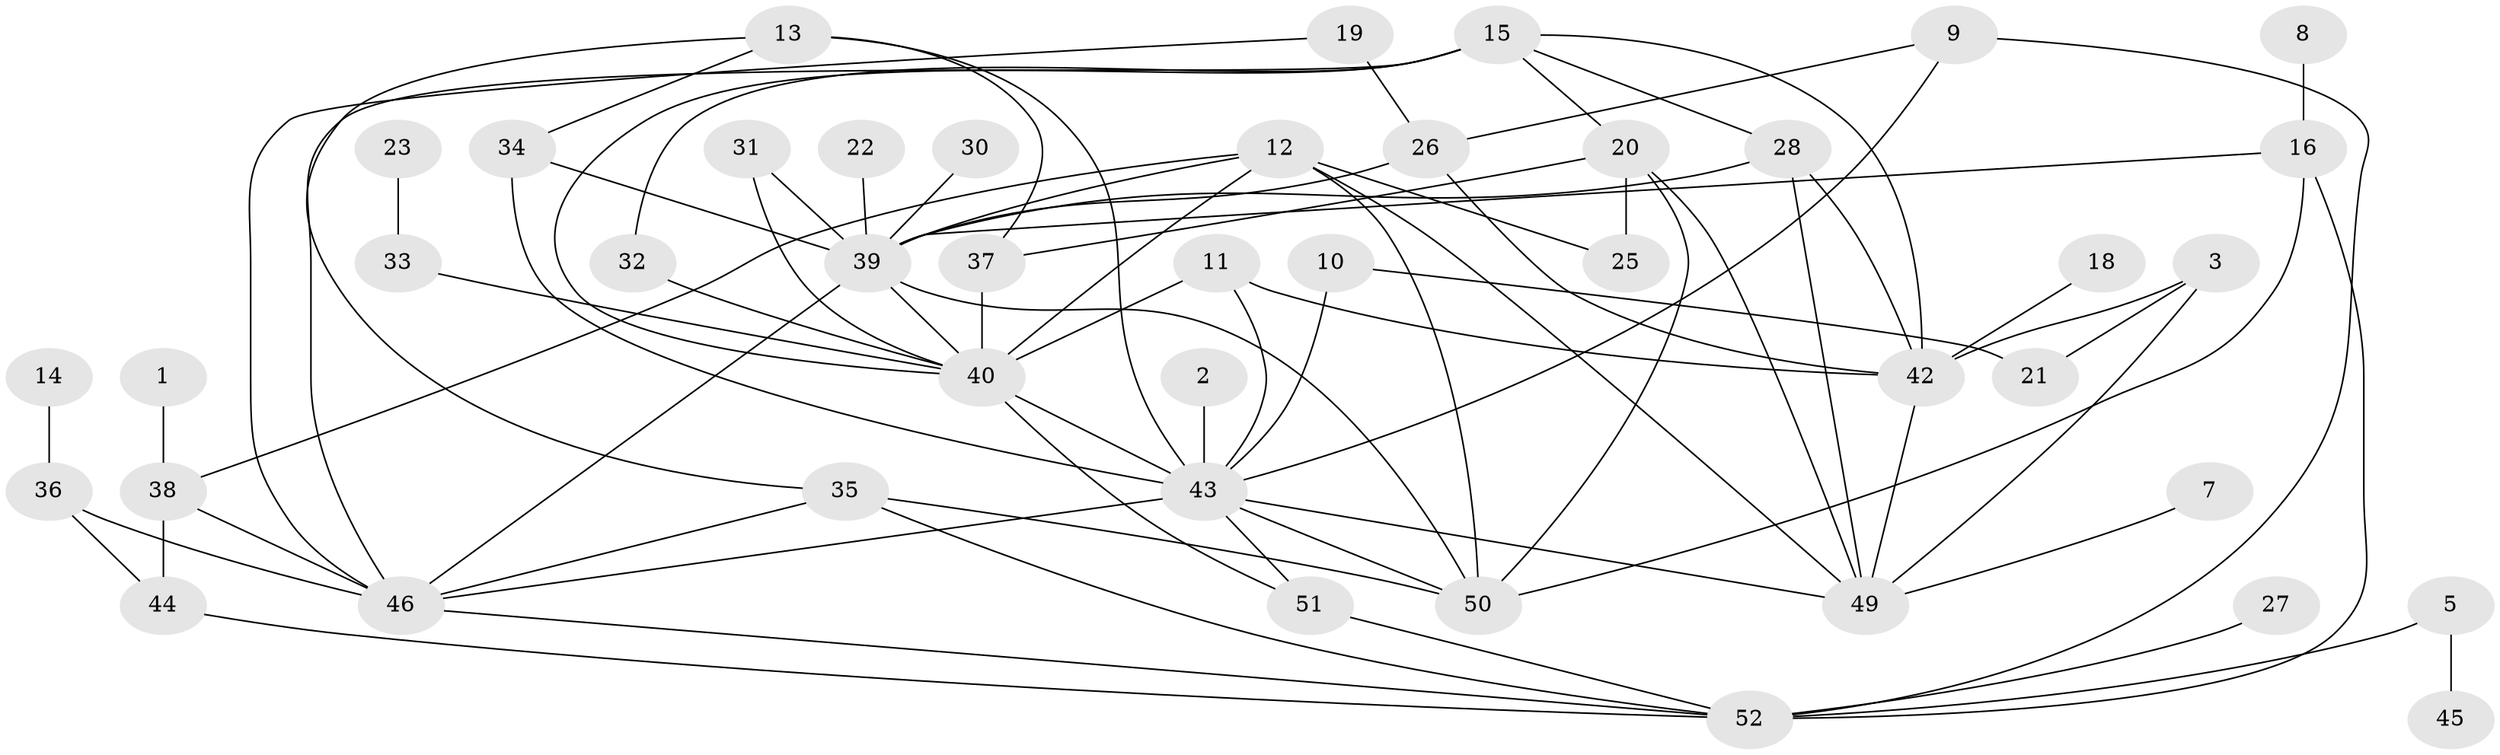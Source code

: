 // original degree distribution, {1: 0.20192307692307693, 2: 0.2403846153846154, 5: 0.07692307692307693, 3: 0.23076923076923078, 0: 0.057692307692307696, 4: 0.16346153846153846, 7: 0.028846153846153848}
// Generated by graph-tools (version 1.1) at 2025/25/03/09/25 03:25:21]
// undirected, 44 vertices, 80 edges
graph export_dot {
graph [start="1"]
  node [color=gray90,style=filled];
  1;
  2;
  3;
  5;
  7;
  8;
  9;
  10;
  11;
  12;
  13;
  14;
  15;
  16;
  18;
  19;
  20;
  21;
  22;
  23;
  25;
  26;
  27;
  28;
  30;
  31;
  32;
  33;
  34;
  35;
  36;
  37;
  38;
  39;
  40;
  42;
  43;
  44;
  45;
  46;
  49;
  50;
  51;
  52;
  1 -- 38 [weight=1.0];
  2 -- 43 [weight=1.0];
  3 -- 21 [weight=1.0];
  3 -- 42 [weight=1.0];
  3 -- 49 [weight=1.0];
  5 -- 45 [weight=1.0];
  5 -- 52 [weight=2.0];
  7 -- 49 [weight=1.0];
  8 -- 16 [weight=1.0];
  9 -- 26 [weight=1.0];
  9 -- 43 [weight=1.0];
  9 -- 52 [weight=1.0];
  10 -- 21 [weight=1.0];
  10 -- 43 [weight=1.0];
  11 -- 40 [weight=1.0];
  11 -- 42 [weight=1.0];
  11 -- 43 [weight=1.0];
  12 -- 25 [weight=1.0];
  12 -- 38 [weight=1.0];
  12 -- 39 [weight=1.0];
  12 -- 40 [weight=1.0];
  12 -- 49 [weight=1.0];
  12 -- 50 [weight=1.0];
  13 -- 34 [weight=1.0];
  13 -- 35 [weight=1.0];
  13 -- 37 [weight=1.0];
  13 -- 43 [weight=1.0];
  14 -- 36 [weight=1.0];
  15 -- 20 [weight=1.0];
  15 -- 28 [weight=1.0];
  15 -- 32 [weight=1.0];
  15 -- 40 [weight=1.0];
  15 -- 42 [weight=1.0];
  15 -- 46 [weight=1.0];
  16 -- 39 [weight=1.0];
  16 -- 50 [weight=1.0];
  16 -- 52 [weight=1.0];
  18 -- 42 [weight=1.0];
  19 -- 26 [weight=1.0];
  19 -- 46 [weight=1.0];
  20 -- 25 [weight=1.0];
  20 -- 37 [weight=1.0];
  20 -- 49 [weight=1.0];
  20 -- 50 [weight=1.0];
  22 -- 39 [weight=1.0];
  23 -- 33 [weight=1.0];
  26 -- 39 [weight=1.0];
  26 -- 42 [weight=1.0];
  27 -- 52 [weight=1.0];
  28 -- 39 [weight=1.0];
  28 -- 42 [weight=1.0];
  28 -- 49 [weight=1.0];
  30 -- 39 [weight=1.0];
  31 -- 39 [weight=1.0];
  31 -- 40 [weight=1.0];
  32 -- 40 [weight=1.0];
  33 -- 40 [weight=1.0];
  34 -- 39 [weight=1.0];
  34 -- 43 [weight=1.0];
  35 -- 46 [weight=1.0];
  35 -- 50 [weight=1.0];
  35 -- 52 [weight=1.0];
  36 -- 44 [weight=1.0];
  36 -- 46 [weight=1.0];
  37 -- 40 [weight=2.0];
  38 -- 44 [weight=1.0];
  38 -- 46 [weight=1.0];
  39 -- 40 [weight=1.0];
  39 -- 46 [weight=1.0];
  39 -- 50 [weight=1.0];
  40 -- 43 [weight=1.0];
  40 -- 51 [weight=1.0];
  42 -- 49 [weight=2.0];
  43 -- 46 [weight=1.0];
  43 -- 49 [weight=1.0];
  43 -- 50 [weight=1.0];
  43 -- 51 [weight=1.0];
  44 -- 52 [weight=1.0];
  46 -- 52 [weight=1.0];
  51 -- 52 [weight=2.0];
}
